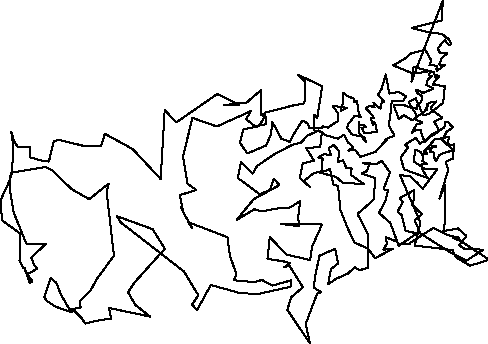 unitsize(0.001cm);
draw((7810,6053)--(7798,5709));
draw((7798,5709)--(7264,5575));
draw((7264,5575)--(7324,5560));
draw((7324,5560)--(7547,5503));
draw((7547,5503)--(7744,5476));
draw((7744,5476)--(7821,5457));
draw((7821,5457)--(7874,5405));
draw((7874,5405)--(7883,5408));
draw((7883,5408)--(7927,5365));
draw((7927,5365)--(7962,5287));
draw((7962,5287)--(7913,5280));
draw((7913,5280)--(7848,5358));
draw((7848,5358)--(7802,5317));
draw((7802,5317)--(7724,5210));
draw((7724,5210)--(7759,5143));
draw((7759,5143)--(7890,5130));
draw((7890,5130)--(7790,5038));
draw((7790,5038)--(7772,4989));
draw((7772,4989)--(7744,4933));
draw((7744,4933)--(7783,4912));
draw((7783,4912)--(7846,4923));
draw((7846,4923)--(7777,4869));
draw((7777,4869)--(7726,4833));
draw((7726,4833)--(7702,4815));
draw((7702,4815)--(7700,4854));
draw((7700,4854)--(7716,4909));
draw((7716,4909)--(7622,4917));
draw((7622,4917)--(7576,4915));
draw((7576,4915)--(7606,5009));
draw((7606,5009)--(7503,5191));
draw((7503,5191)--(7254,5129));
draw((7254,5129)--(7142,5032));
draw((7142,5032)--(6937,4917));
draw((6937,4917)--(7267,4779));
draw((7267,4779)--(7417,4788));
draw((7417,4788)--(7583,4813));
draw((7583,4813)--(7570,4741));
draw((7570,4741)--(7617,4724));
draw((7617,4724)--(7547,4664));
draw((7547,4664)--(7520,4572));
draw((7520,4572)--(7647,4504));
draw((7647,4504)--(7458,4428));
draw((7458,4428)--(7399,4467));
draw((7399,4467)--(7338,4481));
draw((7338,4481)--(7364,4427));
draw((7364,4427)--(7443,4375));
draw((7443,4375)--(7432,4265));
draw((7432,4265)--(7349,4219));
draw((7349,4219)--(7355,4151));
draw((7355,4151)--(7216,4180));
draw((7216,4180)--(7128,4215));
draw((7128,4215)--(6947,4209));
draw((6947,4209)--(7037,3965));
draw((7037,3965)--(7124,4039));
draw((7124,4039)--(7271,3948));
draw((7271,3948)--(7541,4141));
draw((7541,4141)--(7506,4138));
draw((7506,4138)--(7542,4198));
draw((7542,4198)--(7549,4208));
draw((7549,4208)--(7554,4236));
draw((7554,4236)--(7534,4227));
draw((7534,4227)--(7613,4275));
draw((7613,4275)--(7698,4279));
draw((7698,4279)--(7601,4171));
draw((7601,4171)--(7604,4146));
draw((7604,4146)--(7705,4065));
draw((7705,4065)--(7805,3991));
draw((7805,3991)--(7660,3924));
draw((7660,3924)--(7750,3760));
draw((7750,3760)--(7408,3534));
draw((7408,3534)--(7370,3588));
draw((7370,3588)--(7331,3634));
draw((7331,3634)--(7141,3514));
draw((7141,3514)--(7199,3469));
draw((7199,3469)--(7076,3302));
draw((7076,3302)--(7082,3235));
draw((7082,3235)--(7131,3081));
draw((7131,3081)--(7543,2929));
draw((7543,2929)--(7440,3100));
draw((7440,3100)--(7434,3173));
draw((7434,3173)--(7532,3175));
draw((7532,3175)--(7453,3229));
draw((7453,3229)--(7475,3388));
draw((7475,3388)--(7667,3608));
draw((7667,3608)--(7922,3655));
draw((7922,3655)--(7906,3580));
draw((7906,3580)--(7919,3496));
draw((7919,3496)--(8013,3523));
draw((8013,3523)--(7989,3271));
draw((7989,3271)--(7861,3216));
draw((7861,3216)--(7909,3080));
draw((7909,3080)--(7753,2564));
draw((7753,2564)--(7851,2809));
draw((7851,2809)--(7856,2181));
draw((7856,2181)--(7822,1992));
draw((7822,1992)--(8080,2039));
draw((8080,2039)--(8229,1905));
draw((8229,1905)--(8098,1746));
draw((8098,1746)--(8184,1685));
draw((8184,1685)--(8525,1664));
draw((8525,1664)--(8228,1471));
draw((8228,1471)--(7973,1606));
draw((7973,1606)--(7926,1627));
draw((7926,1627)--(7416,1953));
draw((7416,1953)--(7315,2181));
draw((7315,2181)--(7448,2291));
draw((7448,2291)--(7351,2376));
draw((7351,2376)--(7267,2466));
draw((7267,2466)--(7304,2550));
draw((7304,2550)--(7309,2717));
draw((7309,2717)--(7049,2570));
draw((7049,2570)--(7104,2510));
draw((7104,2510)--(7015,2333));
draw((7015,2333)--(7087,2274));
draw((7087,2274)--(7152,2000));
draw((7152,2000)--(7352,1952));
draw((7352,1952)--(7035,1733));
draw((7035,1733)--(6885,2138));
draw((6885,2138)--(6686,2312));
draw((6686,2312)--(6800,2532));
draw((6800,2532)--(6848,2712));
draw((6848,2712)--(6766,2732));
draw((6766,2732)--(6881,3029));
draw((6881,3029)--(6731,3234));
draw((6731,3234)--(6656,3181));
draw((6656,3181)--(6402,3190));
draw((6402,3190)--(6518,3165));
draw((6518,3165)--(6468,3050));
draw((6468,3050)--(6387,3008));
draw((6387,3008)--(6617,2928));
draw((6617,2928)--(6597,2563));
draw((6597,2563)--(6547,2506));
draw((6547,2506)--(6307,2295));
draw((6307,2295)--(6493,1931));
draw((6493,1931)--(6494,1347));
draw((6494,1347)--(6378,1314));
draw((6378,1314)--(6379,1302));
draw((6379,1302)--(6359,1298));
draw((6359,1298)--(6258,1354));
draw((6258,1354)--(6136,1243));
draw((6136,1243)--(5930,1151));
draw((5930,1151)--(5788,1053));
draw((5788,1053)--(5840,1325));
draw((5840,1325)--(5964,1421));
draw((5964,1421)--(5914,1682));
draw((5914,1682)--(5637,1558));
draw((5637,1558)--(5571,1255));
draw((5571,1255)--(5532,998));
draw((5532,998)--(5666,914));
draw((5666,914)--(5596,892));
draw((5596,892)--(5393,355));
draw((5393,355)--(5469,10));
draw((5469,10)--(5070,605));
draw((5070,605)--(5136,825));
draw((5136,825)--(5344,1003));
draw((5344,1003)--(5098,1394));
draw((5098,1394)--(5010,1351));
draw((5010,1351)--(5068,1390));
draw((5068,1390)--(5114,1430));
draw((5114,1430)--(5005,1458));
draw((5005,1458)--(4719,1504));
draw((4719,1504)--(4759,1883));
draw((4759,1883)--(5060,1577));
draw((5060,1577)--(5472,1482));
draw((5472,1482)--(5506,1719));
draw((5506,1719)--(5681,2109));
draw((5681,2109)--(4959,2123));
draw((4959,2123)--(4996,2115));
draw((4996,2115)--(5277,2078));
draw((5277,2078)--(5260,2230));
draw((5260,2230)--(5296,2520));
draw((5296,2520)--(5117,2409));
draw((5117,2409)--(4973,2406));
draw((4973,2406)--(4612,2341));
draw((4612,2341)--(4488,2378));
draw((4488,2378)--(4174,2190));
draw((4174,2190)--(4476,2555));
draw((4476,2555)--(4929,2803));
draw((4929,2803)--(4898,2840));
draw((4898,2840)--(4831,2917));
draw((4831,2917)--(4763,2720));
draw((4763,2720)--(4584,2643));
draw((4584,2643)--(4196,2929));
draw((4196,2929)--(4252,3206));
draw((4252,3206)--(4458,3007));
draw((4458,3007)--(4537,3143));
draw((4537,3143)--(4857,3359));
draw((4857,3359)--(5160,3517));
draw((5160,3517)--(5316,3554));
draw((5316,3554)--(5315,3557));
draw((5315,3557)--(5417,3673));
draw((5417,3673)--(5621,3768));
draw((5621,3768)--(5751,3681));
draw((5751,3681)--(5965,3624));
draw((5965,3624)--(6069,3695));
draw((6069,3695)--(6140,3558));
draw((6140,3558)--(6235,3471));
draw((6235,3471)--(6148,3413));
draw((6148,3413)--(6265,3426));
draw((6265,3426)--(6360,3301));
draw((6360,3301)--(6570,3371));
draw((6570,3371)--(6623,3389));
draw((6623,3389)--(6713,3488));
draw((6713,3488)--(6833,3618));
draw((6833,3618)--(6798,3610));
draw((6798,3610)--(6958,3678));
draw((6958,3678)--(6864,3854));
draw((6864,3854)--(6862,3892));
draw((6862,3892)--(6891,4075));
draw((6891,4075)--(6911,4296));
draw((6911,4296)--(7111,4288));
draw((7111,4288)--(7160,4370));
draw((7160,4370)--(7037,4446));
draw((7037,4446)--(6868,4418));
draw((6868,4418)--(6806,4755));
draw((6806,4755)--(6735,4509));
draw((6735,4509)--(6670,4401));
draw((6670,4401)--(6779,4273));
draw((6779,4273)--(6740,4282));
draw((6740,4282)--(6713,4154));
draw((6713,4154)--(6660,4193));
draw((6660,4193)--(6589,4256));
draw((6589,4256)--(6607,4173));
draw((6607,4173)--(6524,4207));
draw((6524,4207)--(6450,4160));
draw((6450,4160)--(6488,4128));
draw((6488,4128)--(6557,4047));
draw((6557,4047)--(6603,3982));
draw((6603,3982)--(6537,3982));
draw((6537,3982)--(6567,3922));
draw((6567,3922)--(6577,3858));
draw((6577,3858)--(6602,3920));
draw((6602,3920)--(6621,3891));
draw((6621,3891)--(6652,3742));
draw((6652,3742)--(6427,3717));
draw((6427,3717)--(6376,3819));
draw((6376,3819)--(6454,3821));
draw((6454,3821)--(6425,3867));
draw((6425,3867)--(6340,3870));
draw((6340,3870)--(6333,3909));
draw((6333,3909)--(6327,3745));
draw((6327,3745)--(6365,3679));
draw((6365,3679)--(6453,3567));
draw((6453,3567)--(6426,3656));
draw((6426,3656)--(6317,3673));
draw((6317,3673)--(6207,3700));
draw((6207,3700)--(6120,3821));
draw((6120,3821)--(6150,3888));
draw((6150,3888)--(6259,4030));
draw((6259,4030)--(6366,4002));
draw((6366,4002)--(6312,4126));
draw((6312,4126)--(6304,4294));
draw((6304,4294)--(6241,4268));
draw((6241,4268)--(6237,4332));
draw((6237,4332)--(6139,4369));
draw((6139,4369)--(6058,4426));
draw((6058,4426)--(6051,4246));
draw((6051,4246)--(6008,4117));
draw((6008,4117)--(6123,4167));
draw((6123,4167)--(5871,4202));
draw((5871,4202)--(5955,4081));
draw((5955,4081)--(5964,3935));
draw((5964,3935)--(5926,3912));
draw((5926,3912)--(5778,3813));
draw((5778,3813)--(5803,3824));
draw((5803,3824)--(5720,3823));
draw((5720,3823)--(5706,3844));
draw((5706,3844)--(5671,3807));
draw((5671,3807)--(5457,3808));
draw((5457,3808)--(5427,3894));
draw((5427,3894)--(5336,3943));
draw((5336,3943)--(5207,3742));
draw((5207,3742)--(5111,3569));
draw((5111,3569)--(4965,3622));
draw((4965,3622)--(4806,3914));
draw((4806,3914)--(4780,3694));
draw((4780,3694)--(4694,3502));
draw((4694,3502)--(4364,3362));
draw((4364,3362)--(4232,3551));
draw((4232,3551)--(4293,3788));
draw((4293,3788)--(4574,3843));
draw((4574,3843)--(4655,3992));
draw((4655,3992)--(4634,4054));
draw((4634,4054)--(4607,4049));
draw((4607,4049)--(4606,4468));
draw((4606,4468)--(4602,4478));
draw((4602,4478)--(4354,4262));
draw((4354,4262)--(3950,4215));
draw((3950,4215)--(4217,4224));
draw((4217,4224)--(3832,4410));
draw((3832,4410)--(3108,3908));
draw((3108,3908)--(2906,4131));
draw((2906,4131)--(2835,2912));
draw((2835,2912)--(2342,3439));
draw((2342,3439)--(1851,3710));
draw((1851,3710)--(1784,3494));
draw((1784,3494)--(1482,3494));
draw((1482,3494)--(1047,3602));
draw((1047,3602)--(952,3583));
draw((952,3583)--(863,3219));
draw((863,3219)--(741,3235));
draw((741,3235)--(525,3297));
draw((525,3297)--(536,3481));
draw((536,3481)--(317,3476));
draw((317,3476)--(250,3578));
draw((250,3578)--(199,3743));
draw((199,3743)--(236,3494));
draw((236,3494)--(226,3415));
draw((226,3415)--(218,3031));
draw((218,3031)--(141,2814));
draw((141,2814)--(10,2537));
draw((10,2537)--(36,2185));
draw((36,2185)--(354,1950));
draw((354,1950)--(345,1476));
draw((345,1476)--(413,1338));
draw((413,1338)--(437,1344));
draw((437,1344)--(527,1077));
draw((527,1077)--(572,1108));
draw((572,1108)--(450,1274));
draw((450,1274)--(478,1256));
draw((478,1256)--(489,1254));
draw((489,1254)--(513,1247));
draw((513,1247)--(659,1331));
draw((659,1331)--(602,1395));
draw((602,1395)--(552,1526));
draw((552,1526)--(809,1766));
draw((809,1766)--(464,1773));
draw((464,1773)--(240,2327));
draw((240,2327)--(178,2702));
draw((178,2702)--(174,2901));
draw((174,2901)--(197,3021));
draw((197,3021)--(806,3123));
draw((806,3123)--(920,3065));
draw((920,3065)--(1263,2734));
draw((1263,2734)--(1575,2555));
draw((1575,2555)--(1918,2832));
draw((1918,2832)--(1882,2684));
draw((1882,2684)--(2011,1558));
draw((2011,1558)--(1721,1165));
draw((1721,1165)--(1595,942));
draw((1595,942)--(1406,750));
draw((1406,750)--(1422,658));
draw((1422,658)--(1415,628));
draw((1415,628)--(1361,637));
draw((1361,637)--(1249,600));
draw((1249,600)--(1254,617));
draw((1254,617)--(1212,603));
draw((1212,603)--(1213,633));
draw((1213,633)--(1072,883));
draw((1072,883)--(993,1084));
draw((993,1084)--(893,1161));
draw((893,1161)--(783,825));
draw((783,825)--(834,757));
draw((834,757)--(982,659));
draw((982,659)--(1082,625));
draw((1082,625)--(1276,559));
draw((1276,559)--(1253,580));
draw((1253,580)--(1322,580));
draw((1322,580)--(1443,459));
draw((1443,459)--(1503,362));
draw((1503,362)--(1790,429));
draw((1790,429)--(1961,445));
draw((1961,445)--(1926,636));
draw((1926,636)--(2647,485));
draw((2647,485)--(2384,695));
draw((2384,695)--(2260,913));
draw((2260,913)--(2372,1084));
draw((2372,1084)--(2908,1681));
draw((2908,1681)--(2694,2026));
draw((2694,2026)--(2067,2254));
draw((2067,2254)--(2126,2150));
draw((2126,2150)--(3245,1281));
draw((3245,1281)--(3499,863));
draw((3499,863)--(3390,698));
draw((3390,698)--(3477,599));
draw((3477,599)--(3719,1043));
draw((3719,1043)--(4244,896));
draw((4244,896)--(4569,886));
draw((4569,886)--(5069,998));
draw((5069,998)--(5140,1018));
draw((5140,1018)--(5139,1124));
draw((5139,1124)--(4805,1033));
draw((4805,1033)--(4619,1132));
draw((4619,1132)--(4500,1093));
draw((4500,1093)--(4125,1125));
draw((4125,1125)--(4170,1232));
draw((4170,1232)--(4056,1564));
draw((4056,1564)--(4012,1886));
draw((4012,1886)--(3319,2151));
draw((3319,2151)--(3390,2043));
draw((3390,2043)--(3189,2411));
draw((3189,2411)--(3233,2329));
draw((3233,2329)--(3174,2627));
draw((3174,2627)--(3461,2718));
draw((3461,2718)--(3307,2833));
draw((3307,2833)--(3229,3312));
draw((3229,3312)--(3396,3990));
draw((3396,3990)--(3824,3838));
draw((3824,3838)--(4427,4109));
draw((4427,4109)--(4342,3966));
draw((4342,3966)--(4496,3844));
draw((4496,3844)--(4694,3877));
draw((4694,3877)--(4679,4084));
draw((4679,4084)--(4871,4132));
draw((4871,4132)--(5168,4208));
draw((5168,4208)--(5356,4241));
draw((5356,4241)--(5385,4318));
draw((5385,4318)--(5387,4623));
draw((5387,4623)--(5259,4751));
draw((5259,4751)--(5685,4546));
draw((5685,4546)--(5597,3993));
draw((5597,3993)--(5543,4042));
draw((5543,4042)--(5541,3769));
draw((5541,3769)--(5678,3742));
draw((5678,3742)--(5649,3472));
draw((5649,3472)--(5540,3468));
draw((5540,3468)--(5400,3461));
draw((5400,3461)--(5539,3235));
draw((5539,3235)--(5342,3188));
draw((5342,3188)--(5291,2929));
draw((5291,2929)--(5470,2774));
draw((5470,2774)--(5350,2867));
draw((5350,2867)--(5531,3011));
draw((5531,3011)--(5677,3049));
draw((5677,3049)--(5679,3171));
draw((5679,3171)--(5697,3269));
draw((5697,3269)--(5619,3291));
draw((5619,3291)--(5719,3352));
draw((5719,3352)--(5841,3328));
draw((5841,3328)--(5796,3459));
draw((5796,3459)--(5887,3508));
draw((5887,3508)--(5987,3402));
draw((5987,3402)--(5960,3207));
draw((5960,3207)--(6050,3242));
draw((6050,3242)--(6113,3101));
draw((6113,3101)--(6204,3099));
draw((6204,3099)--(6190,2985));
draw((6190,2985)--(6422,2820));
draw((6422,2820)--(6044,2848));
draw((6044,2848)--(5930,2948));
draw((5930,2948)--(5650,3023));
draw((5650,3023)--(5821,3086));
draw((5821,3086)--(5881,2817));
draw((5881,2817)--(5963,2789));
draw((5963,2789)--(6007,2359));
draw((6007,2359)--(6139,2032));
draw((6139,2032)--(6252,1795));
draw((6252,1795)--(6496,1678));
draw((6496,1678)--(6621,1513));
draw((6621,1513)--(6651,1534));
draw((6651,1534)--(6854,1640));
draw((6854,1640)--(6932,1683));
draw((6932,1683)--(6765,1663));
draw((6765,1663)--(6826,1774));
draw((6826,1774)--(6803,1886));
draw((6803,1886)--(7004,1805));
draw((7004,1805)--(7046,1757));
draw((7046,1757)--(7240,1762));
draw((7240,1762)--(7218,1773));
draw((7218,1773)--(7643,2048));
draw((7643,2048)--(7905,1921));
draw((7905,1921)--(8101,1876));
draw((8101,1876)--(8080,1835));
draw((8080,1835)--(7989,1876));
draw((7989,1876)--(8063,1860));
draw((8063,1860)--(8594,1510));
draw((8594,1510)--(8605,1479));
draw((8605,1479)--(8292,1383));
draw((8292,1383)--(8038,1535));
draw((8038,1535)--(7985,1657));
draw((7985,1657)--(7314,1739));
draw((7314,1739)--(7418,2139));
draw((7418,2139)--(7125,2823));
draw((7125,2823)--(7055,2981));
draw((7055,2981)--(7238,2957));
draw((7238,2957)--(7346,2858));
draw((7346,2858)--(7458,2741));
draw((7458,2741)--(7715,3086));
draw((7715,3086)--(7503,3086));
draw((7503,3086)--(7299,3219));
draw((7299,3219)--(7316,3360));
draw((7316,3360)--(7321,3429));
draw((7321,3429)--(7422,3390));
draw((7422,3390)--(7452,3339));
draw((7452,3339)--(7533,3358));
draw((7533,3358)--(7494,3430));
draw((7494,3430)--(7696,3486));
draw((7696,3486)--(7633,3499));
draw((7633,3499)--(7582,3396));
draw((7582,3396)--(7654,3377));
draw((7654,3377)--(7657,3301));
draw((7657,3301)--(7695,3220));
draw((7695,3220)--(7747,3329));
draw((7747,3329)--(7838,3375));
draw((7838,3375)--(8001,3418));
draw((8001,3418)--(7803,3598));
draw((7803,3598)--(7879,3743));
draw((7879,3743)--(7988,3820));
draw((7988,3820)--(7909,3912));
draw((7909,3912)--(7872,3922));
draw((7872,3922)--(7844,3902));
draw((7844,3902)--(7841,3818));
draw((7841,3818)--(7603,3690));
draw((7603,3690)--(7492,3560));
draw((7492,3560)--(7429,3737));
draw((7429,3737)--(7423,3776));
draw((7423,3776)--(7342,3775));
draw((7342,3775)--(7262,3725));
draw((7262,3725)--(7351,3877));
draw((7351,3877)--(7388,3879));
draw((7388,3879)--(7449,3911));
draw((7449,3911)--(7345,3951));
draw((7345,3951)--(7344,4046));
draw((7344,4046)--(7207,4270));
draw((7207,4270)--(7333,4335));
draw((7333,4335)--(7360,4275));
draw((7360,4275)--(7466,4037));
draw((7466,4037)--(7562,4058));
draw((7562,4058)--(7817,4252));
draw((7817,4252)--(7848,4546));
draw((7848,4546)--(7832,4542));
draw((7832,4542)--(7674,4579));
draw((7674,4579)--(7679,4581));
draw((7679,4581)--(7631,4573));
draw((7631,4573)--(7692,4666));
draw((7692,4666)--(7752,4721));
draw((7752,4721)--(7698,4745));
draw((7698,4745)--(7673,4718));
draw((7673,4718)--(7654,4795));
draw((7654,4795)--(7295,4887));
draw((7295,4887)--(7259,4630));
draw((7259,4630)--(7810,6053));
